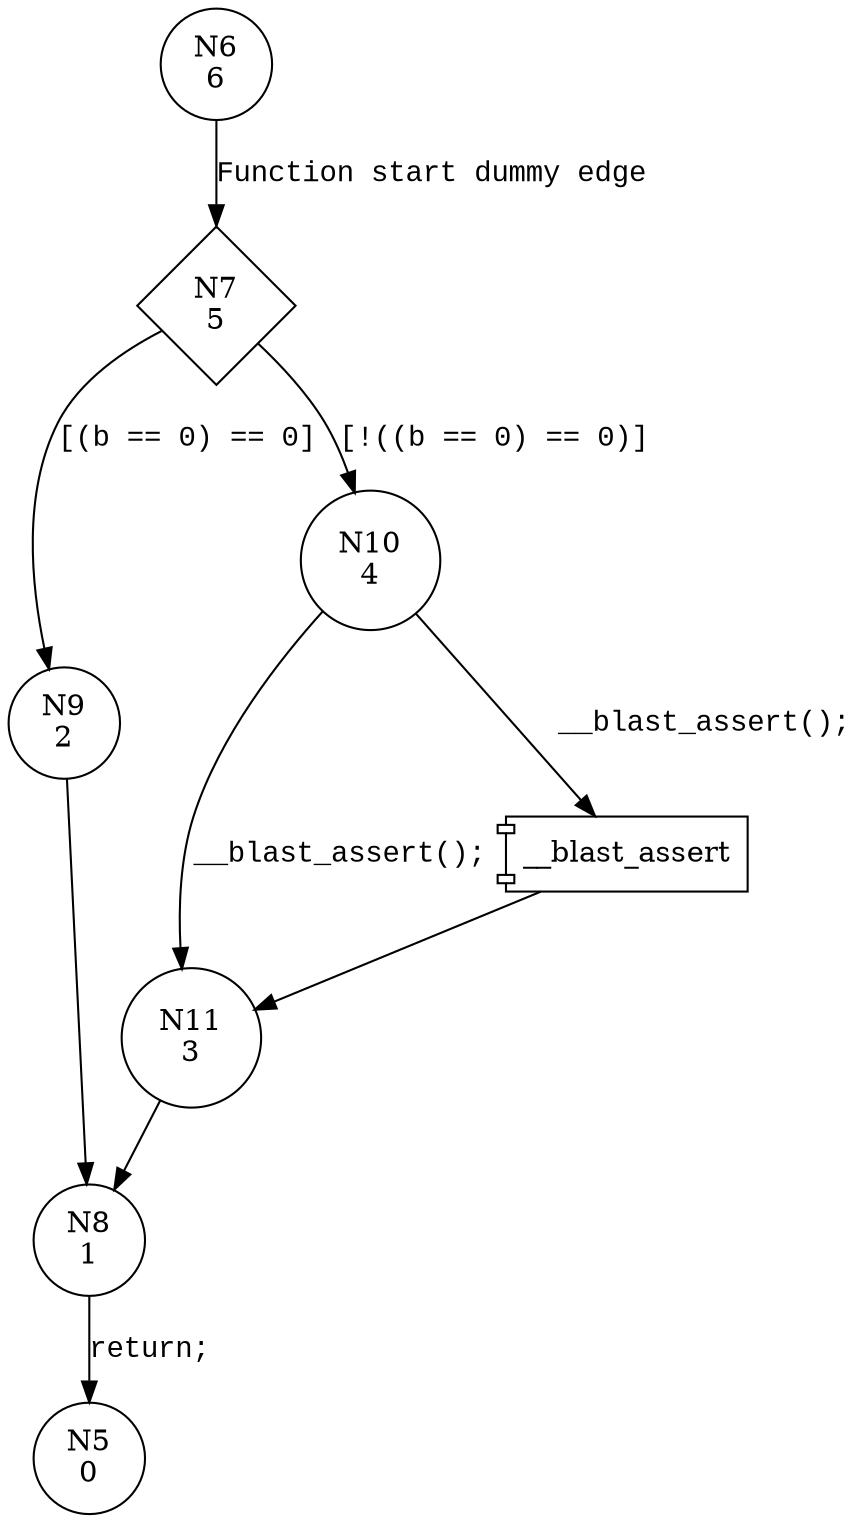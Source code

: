 digraph check_error {
6 [shape="circle" label="N6\n6"]
7 [shape="diamond" label="N7\n5"]
9 [shape="circle" label="N9\n2"]
10 [shape="circle" label="N10\n4"]
11 [shape="circle" label="N11\n3"]
8 [shape="circle" label="N8\n1"]
5 [shape="circle" label="N5\n0"]
6 -> 7 [label="Function start dummy edge" fontname="Courier New"]
7 -> 9 [label="[(b == 0) == 0]" fontname="Courier New"]
7 -> 10 [label="[!((b == 0) == 0)]" fontname="Courier New"]
100001 [shape="component" label="__blast_assert"]
10 -> 100001 [label="__blast_assert();" fontname="Courier New"]
100001 -> 11 [label="" fontname="Courier New"]
10 -> 11 [label="__blast_assert();" fontname="Courier New"]
11 -> 8 [label="" fontname="Courier New"]
8 -> 5 [label="return;" fontname="Courier New"]
9 -> 8 [label="" fontname="Courier New"]
}